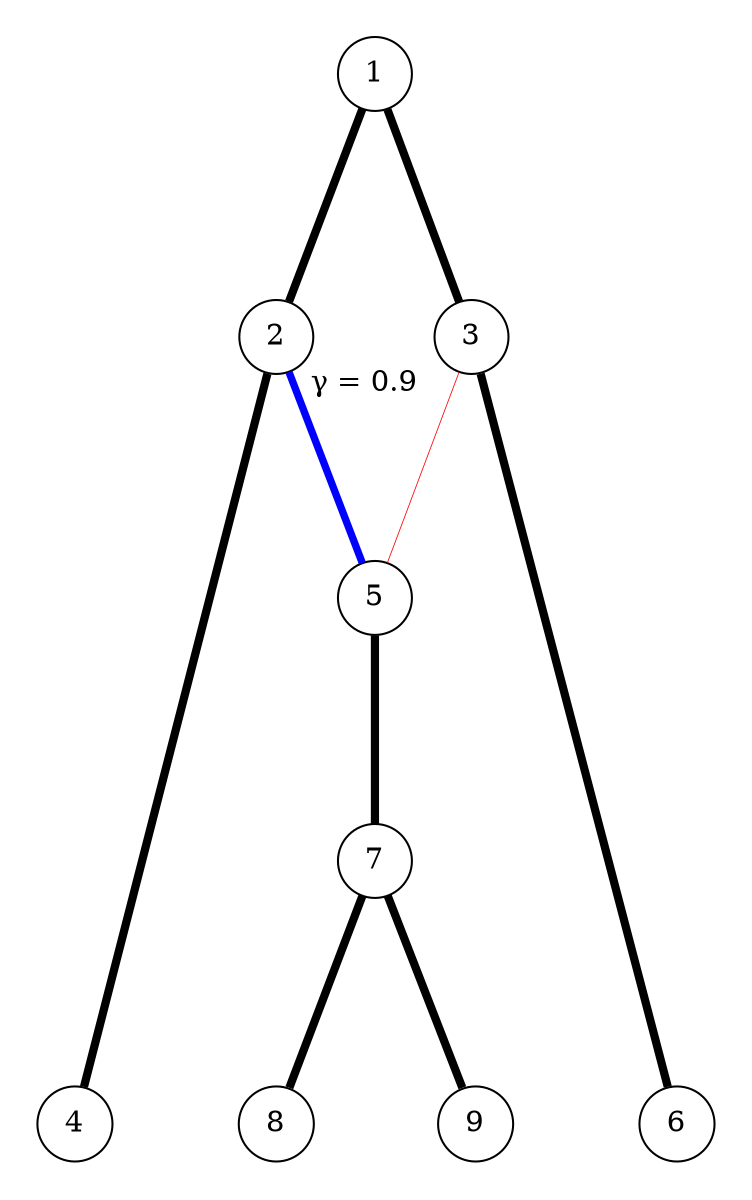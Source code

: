 Graph { 
labelloc=b 
    ratio="expand"; 
    size="8 ,5"; 
    node [shape = circle] 
    rank=max 1 
     subgraph    { 4 , 6 , 8 , 9 } 
    4 [label=4] [shape = circle] [height = 0.1] 
    6 [label=6] [shape = circle] [height = 0.1] 
    8 [label=8] [shape = circle] [height = 0.1] 
    9 [label=9] [shape = circle] [height = 0.1] 
 
     1 -- 2 [penwidth=4]; 
     2 -- 4 [penwidth=4]; 
     2 -- 5
                                    [color=blue]
                                    [penwidth=3.6]
                                    [taillabel=" &gamma; = 0.9"]
                                    [labeldistance = 3.5]
                                    [labelangle=60.0]; 
     5 -- 7 [penwidth=4]; 
     7 -- 8 [penwidth=4]; 
     7 -- 9 [penwidth=4]; 
     1 -- 3 [penwidth=4]; 
     3 -- 5
                                    [color=red]
                                    [penwidth=0.4]; 
     3 -- 6 [penwidth=4]; 
}